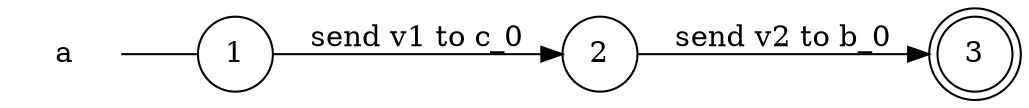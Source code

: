 digraph a {
	rankdir="LR";
	n_0 [label="a", shape="plaintext"];
	n_1 [id="1", shape=circle, label="1"];
	n_0 -> n_1 [arrowhead=none];
	n_2 [id="2", shape=circle, label="2"];
	n_3 [id="3", shape=doublecircle, label="3"];

	n_2 -> n_3 [id="[$e|1]", label="send v2 to b_0"];
	n_1 -> n_2 [id="[$e|0]", label="send v1 to c_0"];
}
